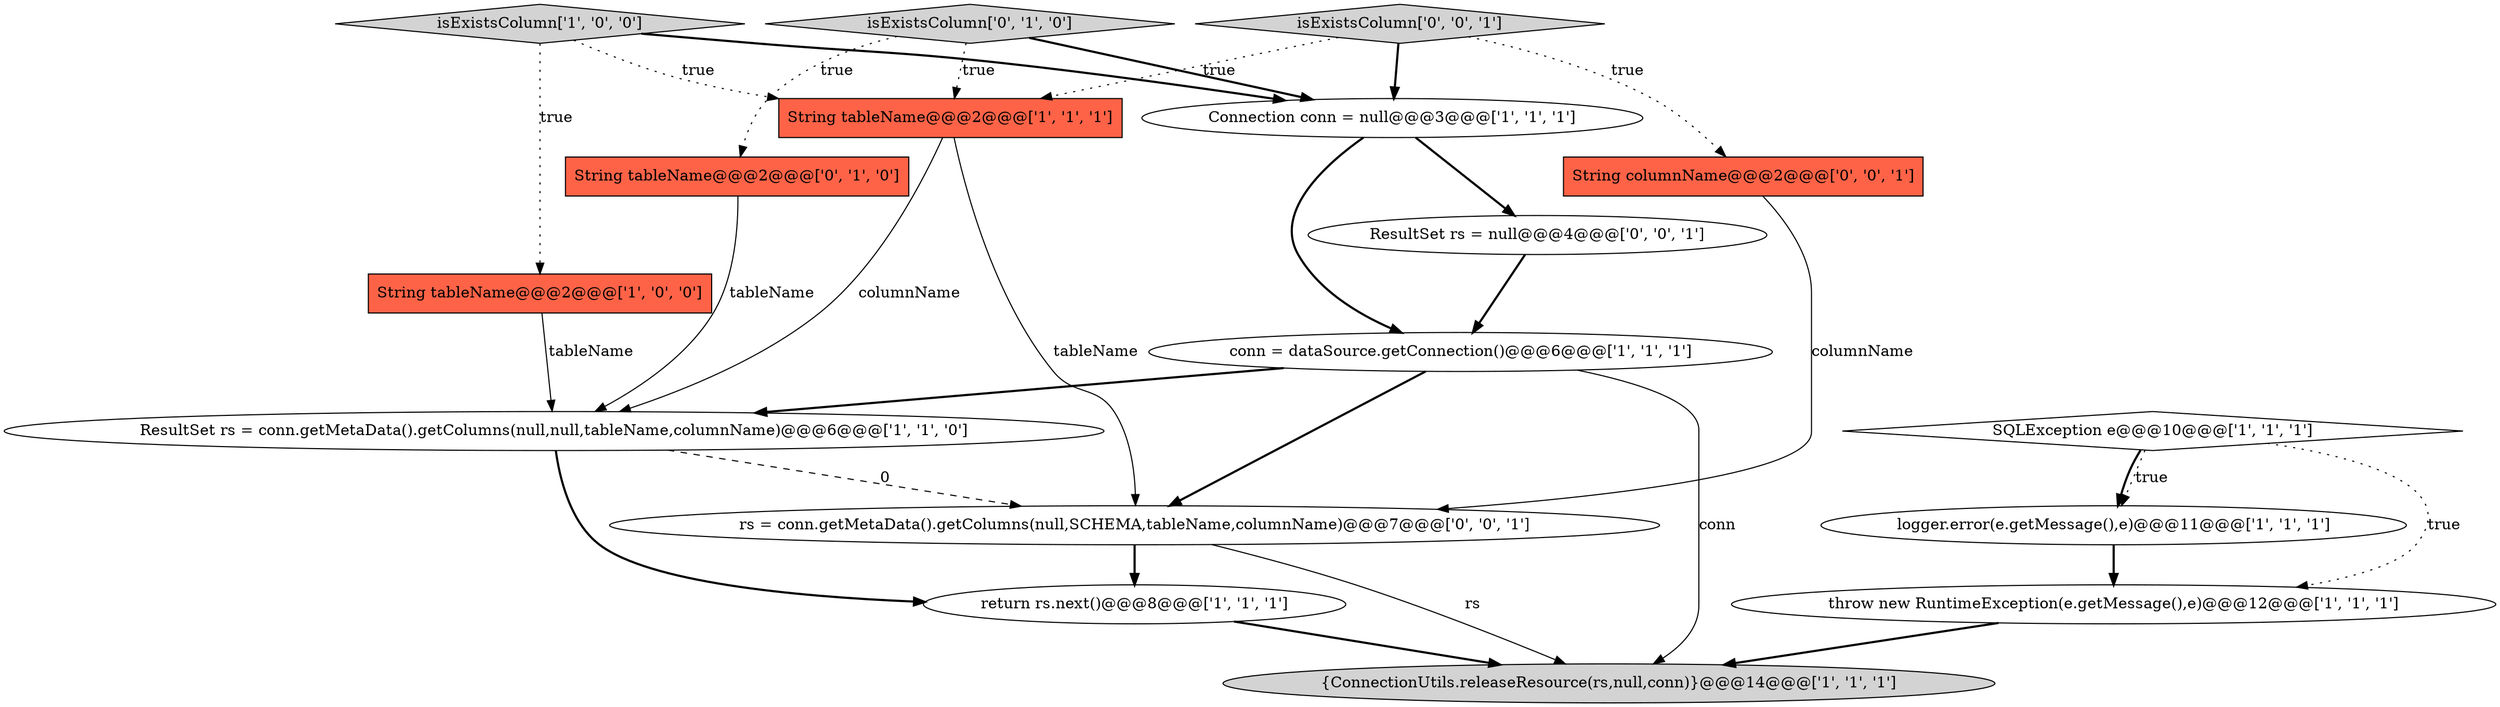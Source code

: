 digraph {
10 [style = filled, label = "return rs.next()@@@8@@@['1', '1', '1']", fillcolor = white, shape = ellipse image = "AAA0AAABBB1BBB"];
2 [style = filled, label = "conn = dataSource.getConnection()@@@6@@@['1', '1', '1']", fillcolor = white, shape = ellipse image = "AAA0AAABBB1BBB"];
16 [style = filled, label = "isExistsColumn['0', '0', '1']", fillcolor = lightgray, shape = diamond image = "AAA0AAABBB3BBB"];
4 [style = filled, label = "{ConnectionUtils.releaseResource(rs,null,conn)}@@@14@@@['1', '1', '1']", fillcolor = lightgray, shape = ellipse image = "AAA0AAABBB1BBB"];
5 [style = filled, label = "String tableName@@@2@@@['1', '0', '0']", fillcolor = tomato, shape = box image = "AAA0AAABBB1BBB"];
12 [style = filled, label = "String tableName@@@2@@@['0', '1', '0']", fillcolor = tomato, shape = box image = "AAA0AAABBB2BBB"];
3 [style = filled, label = "ResultSet rs = conn.getMetaData().getColumns(null,null,tableName,columnName)@@@6@@@['1', '1', '0']", fillcolor = white, shape = ellipse image = "AAA0AAABBB1BBB"];
1 [style = filled, label = "logger.error(e.getMessage(),e)@@@11@@@['1', '1', '1']", fillcolor = white, shape = ellipse image = "AAA0AAABBB1BBB"];
15 [style = filled, label = "ResultSet rs = null@@@4@@@['0', '0', '1']", fillcolor = white, shape = ellipse image = "AAA0AAABBB3BBB"];
7 [style = filled, label = "String tableName@@@2@@@['1', '1', '1']", fillcolor = tomato, shape = box image = "AAA0AAABBB1BBB"];
13 [style = filled, label = "String columnName@@@2@@@['0', '0', '1']", fillcolor = tomato, shape = box image = "AAA0AAABBB3BBB"];
0 [style = filled, label = "isExistsColumn['1', '0', '0']", fillcolor = lightgray, shape = diamond image = "AAA0AAABBB1BBB"];
6 [style = filled, label = "throw new RuntimeException(e.getMessage(),e)@@@12@@@['1', '1', '1']", fillcolor = white, shape = ellipse image = "AAA0AAABBB1BBB"];
11 [style = filled, label = "isExistsColumn['0', '1', '0']", fillcolor = lightgray, shape = diamond image = "AAA0AAABBB2BBB"];
9 [style = filled, label = "SQLException e@@@10@@@['1', '1', '1']", fillcolor = white, shape = diamond image = "AAA0AAABBB1BBB"];
14 [style = filled, label = "rs = conn.getMetaData().getColumns(null,SCHEMA,tableName,columnName)@@@7@@@['0', '0', '1']", fillcolor = white, shape = ellipse image = "AAA0AAABBB3BBB"];
8 [style = filled, label = "Connection conn = null@@@3@@@['1', '1', '1']", fillcolor = white, shape = ellipse image = "AAA0AAABBB1BBB"];
14->4 [style = solid, label="rs"];
3->10 [style = bold, label=""];
13->14 [style = solid, label="columnName"];
6->4 [style = bold, label=""];
11->12 [style = dotted, label="true"];
12->3 [style = solid, label="tableName"];
0->7 [style = dotted, label="true"];
7->14 [style = solid, label="tableName"];
16->8 [style = bold, label=""];
9->1 [style = dotted, label="true"];
3->14 [style = dashed, label="0"];
7->3 [style = solid, label="columnName"];
11->7 [style = dotted, label="true"];
0->8 [style = bold, label=""];
16->13 [style = dotted, label="true"];
16->7 [style = dotted, label="true"];
1->6 [style = bold, label=""];
2->4 [style = solid, label="conn"];
15->2 [style = bold, label=""];
9->6 [style = dotted, label="true"];
2->3 [style = bold, label=""];
0->5 [style = dotted, label="true"];
8->2 [style = bold, label=""];
10->4 [style = bold, label=""];
11->8 [style = bold, label=""];
5->3 [style = solid, label="tableName"];
2->14 [style = bold, label=""];
14->10 [style = bold, label=""];
9->1 [style = bold, label=""];
8->15 [style = bold, label=""];
}
